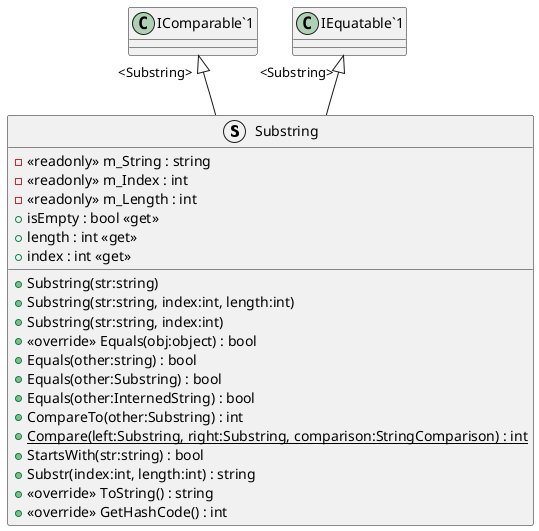 @startuml
struct Substring {
    - <<readonly>> m_String : string
    - <<readonly>> m_Index : int
    - <<readonly>> m_Length : int
    + isEmpty : bool <<get>>
    + Substring(str:string)
    + Substring(str:string, index:int, length:int)
    + Substring(str:string, index:int)
    + <<override>> Equals(obj:object) : bool
    + Equals(other:string) : bool
    + Equals(other:Substring) : bool
    + Equals(other:InternedString) : bool
    + CompareTo(other:Substring) : int
    + {static} Compare(left:Substring, right:Substring, comparison:StringComparison) : int
    + StartsWith(str:string) : bool
    + Substr(index:int, length:int) : string
    + <<override>> ToString() : string
    + <<override>> GetHashCode() : int
    + length : int <<get>>
    + index : int <<get>>
}
"IComparable`1" "<Substring>" <|-- Substring
"IEquatable`1" "<Substring>" <|-- Substring
@enduml
